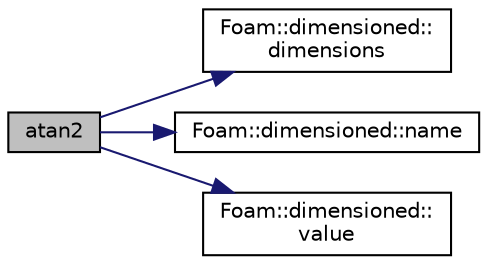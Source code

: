 digraph "atan2"
{
  bgcolor="transparent";
  edge [fontname="Helvetica",fontsize="10",labelfontname="Helvetica",labelfontsize="10"];
  node [fontname="Helvetica",fontsize="10",shape=record];
  rankdir="LR";
  Node43156 [label="atan2",height=0.2,width=0.4,color="black", fillcolor="grey75", style="filled", fontcolor="black"];
  Node43156 -> Node43157 [color="midnightblue",fontsize="10",style="solid",fontname="Helvetica"];
  Node43157 [label="Foam::dimensioned::\ldimensions",height=0.2,width=0.4,color="black",URL="$a27473.html#a512673c2674ca2d38885f1bb5f6994fb",tooltip="Return const reference to dimensions. "];
  Node43156 -> Node43158 [color="midnightblue",fontsize="10",style="solid",fontname="Helvetica"];
  Node43158 [label="Foam::dimensioned::name",height=0.2,width=0.4,color="black",URL="$a27473.html#ade4113569ef0db70665fded275a5e38e",tooltip="Return const reference to name. "];
  Node43156 -> Node43159 [color="midnightblue",fontsize="10",style="solid",fontname="Helvetica"];
  Node43159 [label="Foam::dimensioned::\lvalue",height=0.2,width=0.4,color="black",URL="$a27473.html#a7948200a26c85fc3a83ffa510a91d668",tooltip="Return const reference to value. "];
}
